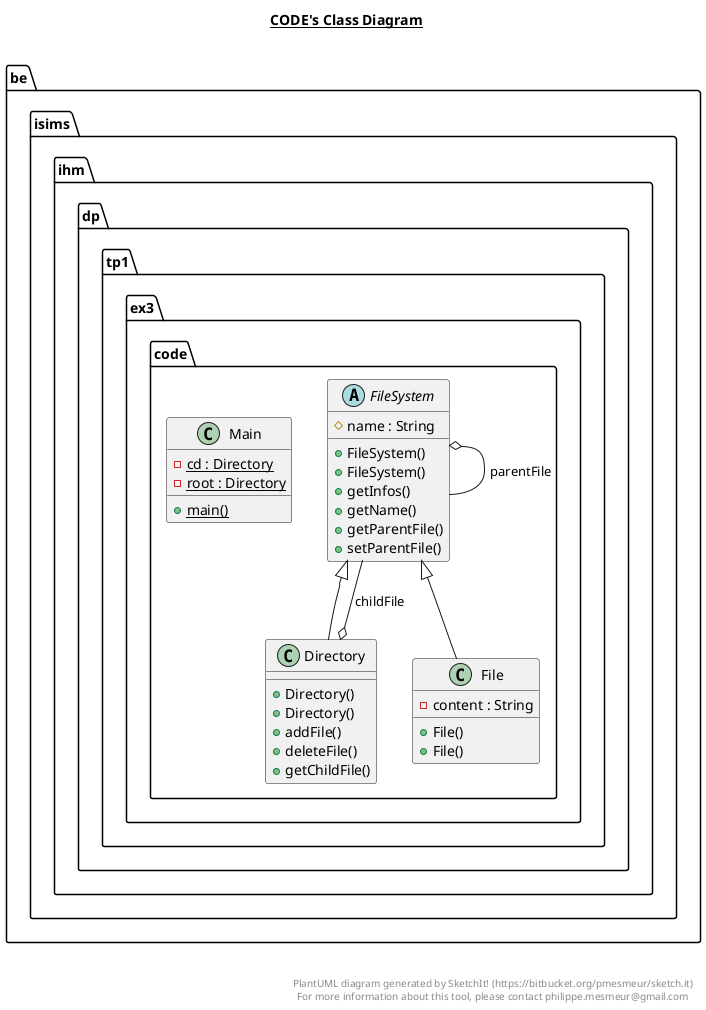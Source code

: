 @startuml

title __CODE's Class Diagram__\n

  namespace be.isims.ihm.dp.tp1.ex3.code {
    class be.isims.ihm.dp.tp1.ex3.code.Directory {
        + Directory()
        + Directory()
        + addFile()
        + deleteFile()
        + getChildFile()
    }
  }
  

  namespace be.isims.ihm.dp.tp1.ex3.code {
    class be.isims.ihm.dp.tp1.ex3.code.File {
        - content : String
        + File()
        + File()
    }
  }
  

  namespace be.isims.ihm.dp.tp1.ex3.code {
    abstract class be.isims.ihm.dp.tp1.ex3.code.FileSystem {
        # name : String
        + FileSystem()
        + FileSystem()
        + getInfos()
        + getName()
        + getParentFile()
        + setParentFile()
    }
  }
  

  namespace be.isims.ihm.dp.tp1.ex3.code {
    class be.isims.ihm.dp.tp1.ex3.code.Main {
        {static} - cd : Directory
        {static} - root : Directory
        {static} + main()
    }
  }
  

  be.isims.ihm.dp.tp1.ex3.code.Directory -up-|> be.isims.ihm.dp.tp1.ex3.code.FileSystem
  be.isims.ihm.dp.tp1.ex3.code.Directory o-- be.isims.ihm.dp.tp1.ex3.code.FileSystem : childFile
  be.isims.ihm.dp.tp1.ex3.code.File -up-|> be.isims.ihm.dp.tp1.ex3.code.FileSystem
  be.isims.ihm.dp.tp1.ex3.code.FileSystem o-- be.isims.ihm.dp.tp1.ex3.code.FileSystem : parentFile


right footer


PlantUML diagram generated by SketchIt! (https://bitbucket.org/pmesmeur/sketch.it)
For more information about this tool, please contact philippe.mesmeur@gmail.com
endfooter

@enduml
